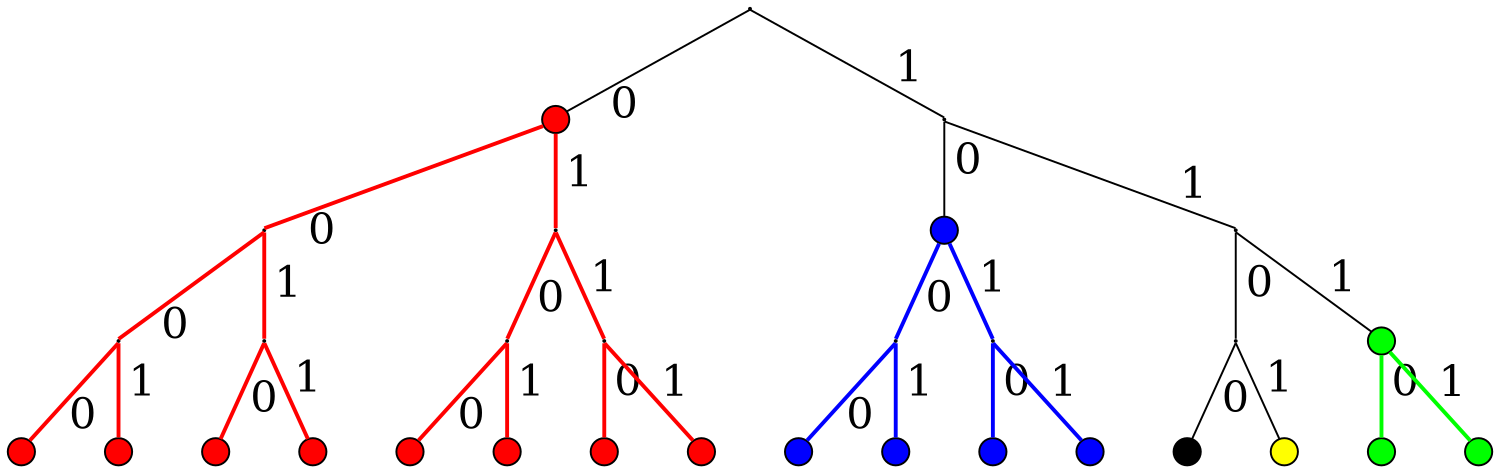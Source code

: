 digraph G {
  size = "10,10";
  ranksep = ".6 equally";
  nodesep = ".5";
  ordering = "out";
  node [shape=circle, height=0, label=""];
  edge [splines=line, labeldistance=3, labelfontsize=22, dir=none];

  root;
  { rank = same; node0; node1 };
  root -> node0 [headlabel="0"];
  root -> node1 [headlabel="1"];

  { rank = same; node00; node01; node10; node11 };
  node0 -> node00 [headlabel="0", color=red, style=bold];
  node0 -> node01 [headlabel="1", color=red, style=bold];
  node1 -> node10 [headlabel="0"];
  node1 -> node11 [headlabel="1"];

  { rank = same; node000; node001; node010; node100; node110; node011;
    node101; node111; };
  node00 -> node000 [headlabel="0", color=red, style=bold];
  node00 -> node001 [headlabel="1", color=red, style=bold];
  node01 -> node010 [headlabel="0", color=red, style=bold];
  node01 -> node011 [headlabel="1", color=red, style=bold];
  node10 -> node100 [headlabel="0", color=blue, style=bold];
  node10 -> node101 [headlabel="1", color=blue, style=bold];
  node11 -> node110 [headlabel="0"];
  node11 -> node111 [headlabel="1"];

  node [style=filled, fillcolor="#EEEEEE", height=.2];
  {
    rank = same;
    node [fillcolor=red];
    node0000; node0001 [group=0001]; node0010; node0011; node0100 [group=0100];
    node0101 [group=0101]; node0110 [group=0110]; node0111;
    node [fillcolor=blue];
    node1000 [group=1000]; node1001 [group=1001]; node1010 [group=1010]; node1011;
    node1100 [fillcolor=black];
    node1101 [fillcolor=yellow, group=1101];
    node [fillcolor=green];
    node1110 [group=1110]; node1111 [group=1111];
  }
  node000 -> node0000 [headlabel="0", color=red, style=bold];
  node000 -> node0001 [headlabel="1", color=red, style=bold];
  node001 -> node0010 [headlabel="0", color=red, style=bold];
  node001 -> node0011 [headlabel="1", color=red, style=bold];
  node010 -> node0100 [headlabel="0", color=red, style=bold];
  node010 -> node0101 [headlabel="1", color=red, style=bold];
  node011 -> node0110 [headlabel="0", color=red, style=bold];
  node011 -> node0111 [headlabel="1", color=red, style=bold];
  node100 -> node1000 [headlabel="0", color=blue, style=bold];
  node100 -> node1001 [headlabel="1", color=blue, style=bold];
  node101 -> node1010 [headlabel="0", color=blue, style=bold];
  node101 -> node1011 [headlabel="1", color=blue, style=bold];
  node110 -> node1100 [headlabel="0"];
  node110 -> node1101 [headlabel="1"];
  node111 -> node1110 [headlabel="0", color=green, style=bold];
  node111 -> node1111 [headlabel="1", color=green, style=bold];

  node1101 [fillcolor=yellow, height=.2, style=filled];
  node111  [fillcolor=green, height=.2, style=filled];
  node10   [fillcolor=blue, height=.2, style=filled];
  node0    [fillcolor=red, height=.2, style=filled];
}
